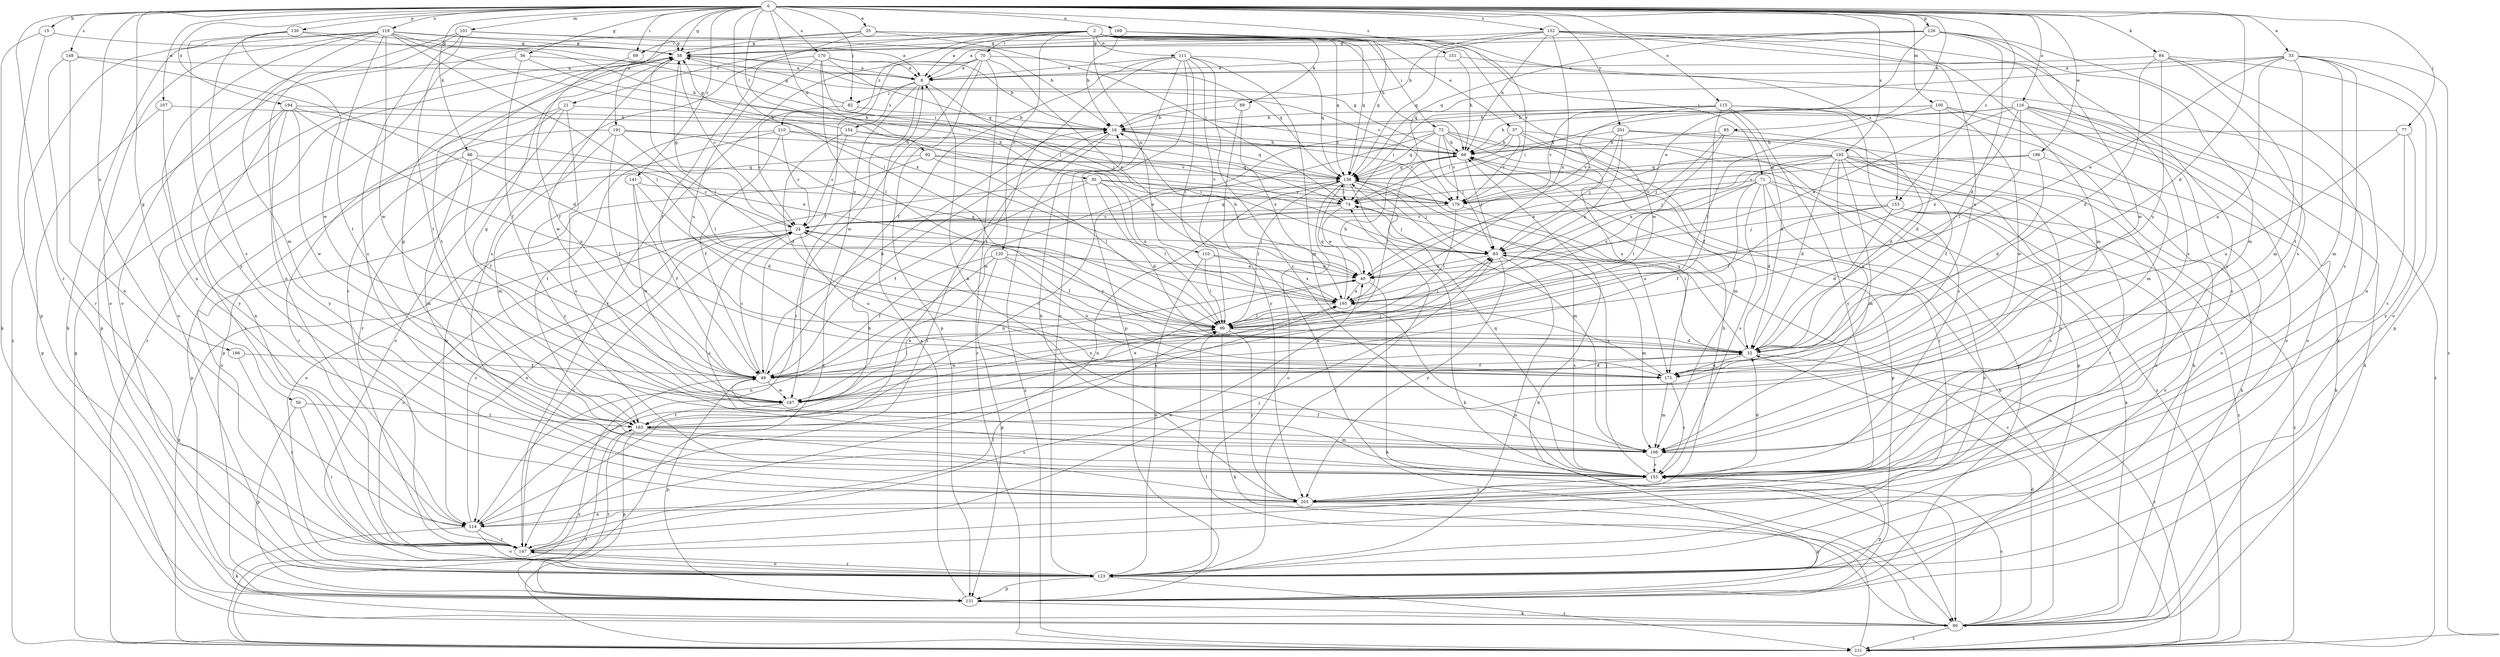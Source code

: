 strict digraph  {
0;
2;
8;
15;
16;
21;
24;
30;
32;
33;
35;
37;
40;
49;
50;
56;
58;
66;
69;
70;
71;
72;
74;
77;
82;
83;
84;
85;
86;
89;
90;
92;
99;
100;
101;
106;
107;
110;
111;
114;
115;
116;
118;
120;
123;
126;
130;
131;
138;
141;
147;
148;
151;
152;
153;
154;
155;
163;
166;
169;
170;
171;
179;
186;
187;
191;
192;
194;
195;
201;
203;
210;
211;
0 -> 15  [label=b];
0 -> 30  [label=d];
0 -> 32  [label=d];
0 -> 33  [label=e];
0 -> 35  [label=e];
0 -> 50  [label=g];
0 -> 56  [label=g];
0 -> 58  [label=g];
0 -> 69  [label=i];
0 -> 77  [label=j];
0 -> 82  [label=j];
0 -> 84  [label=k];
0 -> 85  [label=k];
0 -> 86  [label=k];
0 -> 92  [label=l];
0 -> 99  [label=l];
0 -> 100  [label=m];
0 -> 101  [label=m];
0 -> 107  [label=n];
0 -> 115  [label=o];
0 -> 116  [label=o];
0 -> 118  [label=o];
0 -> 126  [label=p];
0 -> 130  [label=p];
0 -> 141  [label=r];
0 -> 147  [label=r];
0 -> 148  [label=s];
0 -> 151  [label=s];
0 -> 152  [label=s];
0 -> 153  [label=s];
0 -> 166  [label=u];
0 -> 169  [label=u];
0 -> 170  [label=u];
0 -> 186  [label=w];
0 -> 191  [label=x];
0 -> 192  [label=x];
0 -> 194  [label=x];
0 -> 201  [label=y];
2 -> 8  [label=a];
2 -> 21  [label=c];
2 -> 37  [label=e];
2 -> 69  [label=i];
2 -> 70  [label=i];
2 -> 71  [label=i];
2 -> 72  [label=i];
2 -> 89  [label=k];
2 -> 110  [label=n];
2 -> 111  [label=n];
2 -> 120  [label=o];
2 -> 138  [label=q];
2 -> 147  [label=r];
2 -> 153  [label=s];
2 -> 187  [label=w];
2 -> 210  [label=z];
8 -> 82  [label=j];
8 -> 83  [label=j];
8 -> 147  [label=r];
8 -> 154  [label=s];
8 -> 211  [label=z];
15 -> 58  [label=g];
15 -> 90  [label=k];
15 -> 131  [label=p];
16 -> 66  [label=h];
16 -> 138  [label=q];
16 -> 147  [label=r];
16 -> 179  [label=v];
16 -> 211  [label=z];
21 -> 16  [label=b];
21 -> 123  [label=o];
21 -> 131  [label=p];
21 -> 147  [label=r];
21 -> 155  [label=s];
24 -> 58  [label=g];
24 -> 83  [label=j];
24 -> 114  [label=n];
24 -> 138  [label=q];
24 -> 155  [label=s];
24 -> 171  [label=u];
24 -> 211  [label=z];
30 -> 32  [label=d];
30 -> 49  [label=f];
30 -> 74  [label=i];
30 -> 99  [label=l];
30 -> 123  [label=o];
30 -> 179  [label=v];
30 -> 195  [label=x];
32 -> 24  [label=c];
32 -> 49  [label=f];
32 -> 74  [label=i];
32 -> 138  [label=q];
32 -> 171  [label=u];
32 -> 211  [label=z];
33 -> 8  [label=a];
33 -> 40  [label=e];
33 -> 106  [label=m];
33 -> 131  [label=p];
33 -> 138  [label=q];
33 -> 155  [label=s];
33 -> 163  [label=t];
33 -> 171  [label=u];
33 -> 211  [label=z];
35 -> 58  [label=g];
35 -> 66  [label=h];
35 -> 74  [label=i];
35 -> 138  [label=q];
35 -> 155  [label=s];
35 -> 211  [label=z];
37 -> 66  [label=h];
37 -> 74  [label=i];
37 -> 131  [label=p];
37 -> 147  [label=r];
37 -> 179  [label=v];
37 -> 211  [label=z];
40 -> 16  [label=b];
40 -> 90  [label=k];
40 -> 195  [label=x];
49 -> 16  [label=b];
49 -> 24  [label=c];
49 -> 32  [label=d];
49 -> 83  [label=j];
49 -> 99  [label=l];
49 -> 131  [label=p];
49 -> 187  [label=w];
49 -> 211  [label=z];
50 -> 131  [label=p];
50 -> 147  [label=r];
50 -> 163  [label=t];
56 -> 8  [label=a];
56 -> 49  [label=f];
56 -> 74  [label=i];
56 -> 131  [label=p];
58 -> 8  [label=a];
58 -> 24  [label=c];
58 -> 99  [label=l];
58 -> 123  [label=o];
58 -> 163  [label=t];
58 -> 179  [label=v];
58 -> 187  [label=w];
66 -> 58  [label=g];
66 -> 83  [label=j];
66 -> 99  [label=l];
66 -> 131  [label=p];
66 -> 138  [label=q];
69 -> 49  [label=f];
70 -> 8  [label=a];
70 -> 40  [label=e];
70 -> 49  [label=f];
70 -> 131  [label=p];
70 -> 138  [label=q];
70 -> 147  [label=r];
70 -> 187  [label=w];
70 -> 211  [label=z];
71 -> 32  [label=d];
71 -> 49  [label=f];
71 -> 90  [label=k];
71 -> 99  [label=l];
71 -> 123  [label=o];
71 -> 155  [label=s];
71 -> 179  [label=v];
71 -> 195  [label=x];
71 -> 211  [label=z];
72 -> 66  [label=h];
72 -> 83  [label=j];
72 -> 106  [label=m];
72 -> 114  [label=n];
72 -> 131  [label=p];
72 -> 138  [label=q];
72 -> 171  [label=u];
72 -> 179  [label=v];
72 -> 187  [label=w];
74 -> 24  [label=c];
74 -> 40  [label=e];
74 -> 83  [label=j];
77 -> 66  [label=h];
77 -> 155  [label=s];
77 -> 171  [label=u];
77 -> 203  [label=y];
82 -> 16  [label=b];
82 -> 24  [label=c];
82 -> 58  [label=g];
83 -> 40  [label=e];
83 -> 106  [label=m];
83 -> 123  [label=o];
83 -> 155  [label=s];
83 -> 203  [label=y];
84 -> 8  [label=a];
84 -> 32  [label=d];
84 -> 106  [label=m];
84 -> 114  [label=n];
84 -> 123  [label=o];
84 -> 171  [label=u];
85 -> 32  [label=d];
85 -> 66  [label=h];
85 -> 83  [label=j];
85 -> 195  [label=x];
86 -> 24  [label=c];
86 -> 49  [label=f];
86 -> 106  [label=m];
86 -> 131  [label=p];
86 -> 138  [label=q];
89 -> 16  [label=b];
89 -> 195  [label=x];
89 -> 203  [label=y];
90 -> 32  [label=d];
90 -> 66  [label=h];
90 -> 99  [label=l];
90 -> 155  [label=s];
90 -> 211  [label=z];
92 -> 99  [label=l];
92 -> 114  [label=n];
92 -> 123  [label=o];
92 -> 138  [label=q];
92 -> 179  [label=v];
99 -> 32  [label=d];
99 -> 83  [label=j];
99 -> 90  [label=k];
99 -> 187  [label=w];
99 -> 203  [label=y];
100 -> 16  [label=b];
100 -> 32  [label=d];
100 -> 66  [label=h];
100 -> 99  [label=l];
100 -> 106  [label=m];
100 -> 123  [label=o];
100 -> 187  [label=w];
101 -> 16  [label=b];
101 -> 58  [label=g];
101 -> 114  [label=n];
101 -> 123  [label=o];
101 -> 155  [label=s];
101 -> 163  [label=t];
106 -> 49  [label=f];
106 -> 155  [label=s];
107 -> 16  [label=b];
107 -> 131  [label=p];
107 -> 203  [label=y];
110 -> 40  [label=e];
110 -> 99  [label=l];
110 -> 123  [label=o];
110 -> 195  [label=x];
111 -> 8  [label=a];
111 -> 49  [label=f];
111 -> 90  [label=k];
111 -> 99  [label=l];
111 -> 106  [label=m];
111 -> 123  [label=o];
111 -> 131  [label=p];
111 -> 138  [label=q];
111 -> 155  [label=s];
111 -> 163  [label=t];
114 -> 16  [label=b];
114 -> 24  [label=c];
114 -> 90  [label=k];
114 -> 123  [label=o];
114 -> 147  [label=r];
115 -> 16  [label=b];
115 -> 24  [label=c];
115 -> 32  [label=d];
115 -> 49  [label=f];
115 -> 74  [label=i];
115 -> 90  [label=k];
115 -> 155  [label=s];
115 -> 179  [label=v];
115 -> 203  [label=y];
116 -> 16  [label=b];
116 -> 40  [label=e];
116 -> 74  [label=i];
116 -> 90  [label=k];
116 -> 99  [label=l];
116 -> 123  [label=o];
116 -> 155  [label=s];
116 -> 195  [label=x];
116 -> 211  [label=z];
118 -> 8  [label=a];
118 -> 58  [label=g];
118 -> 74  [label=i];
118 -> 90  [label=k];
118 -> 99  [label=l];
118 -> 106  [label=m];
118 -> 114  [label=n];
118 -> 123  [label=o];
118 -> 163  [label=t];
118 -> 187  [label=w];
118 -> 195  [label=x];
118 -> 211  [label=z];
120 -> 40  [label=e];
120 -> 49  [label=f];
120 -> 99  [label=l];
120 -> 114  [label=n];
120 -> 131  [label=p];
120 -> 171  [label=u];
123 -> 24  [label=c];
123 -> 74  [label=i];
123 -> 131  [label=p];
123 -> 147  [label=r];
123 -> 211  [label=z];
126 -> 8  [label=a];
126 -> 32  [label=d];
126 -> 40  [label=e];
126 -> 58  [label=g];
126 -> 106  [label=m];
126 -> 138  [label=q];
126 -> 155  [label=s];
126 -> 187  [label=w];
130 -> 58  [label=g];
130 -> 66  [label=h];
130 -> 155  [label=s];
130 -> 187  [label=w];
130 -> 203  [label=y];
131 -> 8  [label=a];
131 -> 90  [label=k];
131 -> 163  [label=t];
138 -> 74  [label=i];
138 -> 83  [label=j];
138 -> 90  [label=k];
138 -> 99  [label=l];
138 -> 106  [label=m];
138 -> 114  [label=n];
138 -> 123  [label=o];
138 -> 171  [label=u];
141 -> 32  [label=d];
141 -> 49  [label=f];
141 -> 179  [label=v];
141 -> 187  [label=w];
147 -> 24  [label=c];
147 -> 40  [label=e];
147 -> 83  [label=j];
147 -> 99  [label=l];
147 -> 123  [label=o];
148 -> 8  [label=a];
148 -> 32  [label=d];
148 -> 114  [label=n];
148 -> 147  [label=r];
151 -> 8  [label=a];
151 -> 66  [label=h];
151 -> 90  [label=k];
152 -> 16  [label=b];
152 -> 58  [label=g];
152 -> 66  [label=h];
152 -> 106  [label=m];
152 -> 138  [label=q];
152 -> 155  [label=s];
152 -> 171  [label=u];
152 -> 195  [label=x];
152 -> 203  [label=y];
153 -> 24  [label=c];
153 -> 32  [label=d];
153 -> 83  [label=j];
153 -> 99  [label=l];
153 -> 123  [label=o];
153 -> 155  [label=s];
153 -> 211  [label=z];
154 -> 24  [label=c];
154 -> 32  [label=d];
154 -> 40  [label=e];
154 -> 58  [label=g];
154 -> 66  [label=h];
155 -> 8  [label=a];
155 -> 32  [label=d];
155 -> 83  [label=j];
155 -> 131  [label=p];
155 -> 138  [label=q];
155 -> 203  [label=y];
163 -> 40  [label=e];
163 -> 58  [label=g];
163 -> 106  [label=m];
163 -> 131  [label=p];
163 -> 155  [label=s];
163 -> 195  [label=x];
163 -> 211  [label=z];
166 -> 49  [label=f];
166 -> 147  [label=r];
169 -> 16  [label=b];
169 -> 58  [label=g];
169 -> 138  [label=q];
169 -> 179  [label=v];
170 -> 8  [label=a];
170 -> 16  [label=b];
170 -> 49  [label=f];
170 -> 83  [label=j];
170 -> 99  [label=l];
170 -> 138  [label=q];
170 -> 171  [label=u];
171 -> 24  [label=c];
171 -> 106  [label=m];
171 -> 155  [label=s];
171 -> 195  [label=x];
179 -> 24  [label=c];
179 -> 99  [label=l];
179 -> 211  [label=z];
186 -> 32  [label=d];
186 -> 90  [label=k];
186 -> 138  [label=q];
186 -> 179  [label=v];
187 -> 40  [label=e];
187 -> 58  [label=g];
187 -> 163  [label=t];
187 -> 195  [label=x];
191 -> 49  [label=f];
191 -> 66  [label=h];
191 -> 99  [label=l];
191 -> 106  [label=m];
191 -> 147  [label=r];
191 -> 195  [label=x];
192 -> 32  [label=d];
192 -> 40  [label=e];
192 -> 74  [label=i];
192 -> 83  [label=j];
192 -> 90  [label=k];
192 -> 106  [label=m];
192 -> 123  [label=o];
192 -> 138  [label=q];
192 -> 147  [label=r];
192 -> 171  [label=u];
192 -> 203  [label=y];
194 -> 16  [label=b];
194 -> 114  [label=n];
194 -> 147  [label=r];
194 -> 171  [label=u];
194 -> 187  [label=w];
194 -> 195  [label=x];
194 -> 203  [label=y];
195 -> 66  [label=h];
195 -> 99  [label=l];
195 -> 138  [label=q];
201 -> 49  [label=f];
201 -> 66  [label=h];
201 -> 83  [label=j];
201 -> 123  [label=o];
201 -> 179  [label=v];
201 -> 195  [label=x];
203 -> 16  [label=b];
203 -> 66  [label=h];
203 -> 114  [label=n];
203 -> 131  [label=p];
210 -> 24  [label=c];
210 -> 49  [label=f];
210 -> 66  [label=h];
210 -> 163  [label=t];
210 -> 179  [label=v];
210 -> 203  [label=y];
211 -> 58  [label=g];
211 -> 66  [label=h];
}
